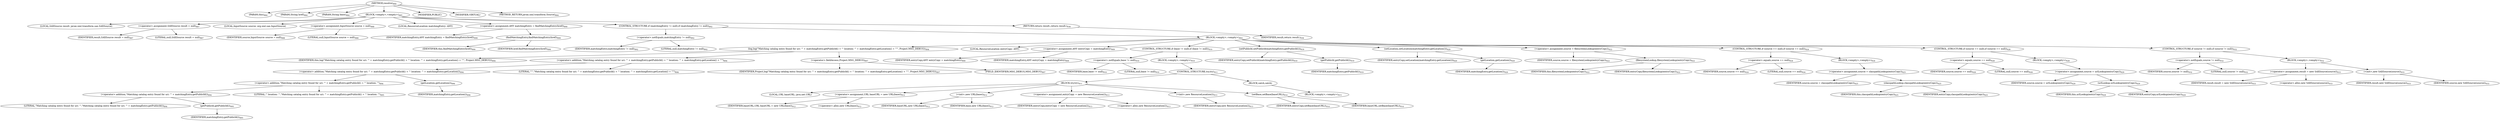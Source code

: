 digraph "resolve" {  
"1508" [label = <(METHOD,resolve)<SUB>884</SUB>> ]
"147" [label = <(PARAM,this)<SUB>884</SUB>> ]
"1509" [label = <(PARAM,String href)<SUB>884</SUB>> ]
"1510" [label = <(PARAM,String base)<SUB>884</SUB>> ]
"1511" [label = <(BLOCK,&lt;empty&gt;,&lt;empty&gt;)<SUB>885</SUB>> ]
"157" [label = <(LOCAL,SAXSource result: javax.xml.transform.sax.SAXSource)> ]
"1512" [label = <(&lt;operator&gt;.assignment,SAXSource result = null)<SUB>887</SUB>> ]
"1513" [label = <(IDENTIFIER,result,SAXSource result = null)<SUB>887</SUB>> ]
"1514" [label = <(LITERAL,null,SAXSource result = null)<SUB>887</SUB>> ]
"1515" [label = <(LOCAL,InputSource source: org.xml.sax.InputSource)> ]
"1516" [label = <(&lt;operator&gt;.assignment,InputSource source = null)<SUB>888</SUB>> ]
"1517" [label = <(IDENTIFIER,source,InputSource source = null)<SUB>888</SUB>> ]
"1518" [label = <(LITERAL,null,InputSource source = null)<SUB>888</SUB>> ]
"1519" [label = <(LOCAL,ResourceLocation matchingEntry: ANY)> ]
"1520" [label = <(&lt;operator&gt;.assignment,ANY matchingEntry = findMatchingEntry(href))<SUB>890</SUB>> ]
"1521" [label = <(IDENTIFIER,matchingEntry,ANY matchingEntry = findMatchingEntry(href))<SUB>890</SUB>> ]
"1522" [label = <(findMatchingEntry,findMatchingEntry(href))<SUB>890</SUB>> ]
"146" [label = <(IDENTIFIER,this,findMatchingEntry(href))<SUB>890</SUB>> ]
"1523" [label = <(IDENTIFIER,href,findMatchingEntry(href))<SUB>890</SUB>> ]
"1524" [label = <(CONTROL_STRUCTURE,if (matchingEntry != null),if (matchingEntry != null))<SUB>892</SUB>> ]
"1525" [label = <(&lt;operator&gt;.notEquals,matchingEntry != null)<SUB>892</SUB>> ]
"1526" [label = <(IDENTIFIER,matchingEntry,matchingEntry != null)<SUB>892</SUB>> ]
"1527" [label = <(LITERAL,null,matchingEntry != null)<SUB>892</SUB>> ]
"1528" [label = <(BLOCK,&lt;empty&gt;,&lt;empty&gt;)<SUB>892</SUB>> ]
"1529" [label = <(log,log(&quot;Matching catalog entry found for uri: '&quot; + matchingEntry.getPublicId() + &quot;' location: '&quot; + matchingEntry.getLocation() + &quot;'&quot;, Project.MSG_DEBUG))<SUB>894</SUB>> ]
"148" [label = <(IDENTIFIER,this,log(&quot;Matching catalog entry found for uri: '&quot; + matchingEntry.getPublicId() + &quot;' location: '&quot; + matchingEntry.getLocation() + &quot;'&quot;, Project.MSG_DEBUG))<SUB>894</SUB>> ]
"1530" [label = <(&lt;operator&gt;.addition,&quot;Matching catalog entry found for uri: '&quot; + matchingEntry.getPublicId() + &quot;' location: '&quot; + matchingEntry.getLocation() + &quot;'&quot;)<SUB>894</SUB>> ]
"1531" [label = <(&lt;operator&gt;.addition,&quot;Matching catalog entry found for uri: '&quot; + matchingEntry.getPublicId() + &quot;' location: '&quot; + matchingEntry.getLocation())<SUB>894</SUB>> ]
"1532" [label = <(&lt;operator&gt;.addition,&quot;Matching catalog entry found for uri: '&quot; + matchingEntry.getPublicId() + &quot;' location: '&quot;)<SUB>894</SUB>> ]
"1533" [label = <(&lt;operator&gt;.addition,&quot;Matching catalog entry found for uri: '&quot; + matchingEntry.getPublicId())<SUB>894</SUB>> ]
"1534" [label = <(LITERAL,&quot;Matching catalog entry found for uri: '&quot;,&quot;Matching catalog entry found for uri: '&quot; + matchingEntry.getPublicId())<SUB>894</SUB>> ]
"1535" [label = <(getPublicId,getPublicId())<SUB>895</SUB>> ]
"1536" [label = <(IDENTIFIER,matchingEntry,getPublicId())<SUB>895</SUB>> ]
"1537" [label = <(LITERAL,&quot;' location: '&quot;,&quot;Matching catalog entry found for uri: '&quot; + matchingEntry.getPublicId() + &quot;' location: '&quot;)<SUB>895</SUB>> ]
"1538" [label = <(getLocation,getLocation())<SUB>896</SUB>> ]
"1539" [label = <(IDENTIFIER,matchingEntry,getLocation())<SUB>896</SUB>> ]
"1540" [label = <(LITERAL,&quot;'&quot;,&quot;Matching catalog entry found for uri: '&quot; + matchingEntry.getPublicId() + &quot;' location: '&quot; + matchingEntry.getLocation() + &quot;'&quot;)<SUB>896</SUB>> ]
"1541" [label = <(&lt;operator&gt;.fieldAccess,Project.MSG_DEBUG)<SUB>897</SUB>> ]
"1542" [label = <(IDENTIFIER,Project,log(&quot;Matching catalog entry found for uri: '&quot; + matchingEntry.getPublicId() + &quot;' location: '&quot; + matchingEntry.getLocation() + &quot;'&quot;, Project.MSG_DEBUG))<SUB>897</SUB>> ]
"1543" [label = <(FIELD_IDENTIFIER,MSG_DEBUG,MSG_DEBUG)<SUB>897</SUB>> ]
"152" [label = <(LOCAL,ResourceLocation entryCopy: ANY)> ]
"1544" [label = <(&lt;operator&gt;.assignment,ANY entryCopy = matchingEntry)<SUB>909</SUB>> ]
"1545" [label = <(IDENTIFIER,entryCopy,ANY entryCopy = matchingEntry)<SUB>909</SUB>> ]
"1546" [label = <(IDENTIFIER,matchingEntry,ANY entryCopy = matchingEntry)<SUB>909</SUB>> ]
"1547" [label = <(CONTROL_STRUCTURE,if (base != null),if (base != null))<SUB>910</SUB>> ]
"1548" [label = <(&lt;operator&gt;.notEquals,base != null)<SUB>910</SUB>> ]
"1549" [label = <(IDENTIFIER,base,base != null)<SUB>910</SUB>> ]
"1550" [label = <(LITERAL,null,base != null)<SUB>910</SUB>> ]
"1551" [label = <(BLOCK,&lt;empty&gt;,&lt;empty&gt;)<SUB>910</SUB>> ]
"1552" [label = <(CONTROL_STRUCTURE,try,try)<SUB>911</SUB>> ]
"1553" [label = <(BLOCK,try,try)<SUB>911</SUB>> ]
"150" [label = <(LOCAL,URL baseURL: java.net.URL)> ]
"1554" [label = <(&lt;operator&gt;.assignment,URL baseURL = new URL(base))<SUB>912</SUB>> ]
"1555" [label = <(IDENTIFIER,baseURL,URL baseURL = new URL(base))<SUB>912</SUB>> ]
"1556" [label = <(&lt;operator&gt;.alloc,new URL(base))<SUB>912</SUB>> ]
"1557" [label = <(&lt;init&gt;,new URL(base))<SUB>912</SUB>> ]
"149" [label = <(IDENTIFIER,baseURL,new URL(base))<SUB>912</SUB>> ]
"1558" [label = <(IDENTIFIER,base,new URL(base))<SUB>912</SUB>> ]
"1559" [label = <(&lt;operator&gt;.assignment,entryCopy = new ResourceLocation())<SUB>913</SUB>> ]
"1560" [label = <(IDENTIFIER,entryCopy,entryCopy = new ResourceLocation())<SUB>913</SUB>> ]
"1561" [label = <(&lt;operator&gt;.alloc,new ResourceLocation())<SUB>913</SUB>> ]
"1562" [label = <(&lt;init&gt;,new ResourceLocation())<SUB>913</SUB>> ]
"151" [label = <(IDENTIFIER,entryCopy,new ResourceLocation())<SUB>913</SUB>> ]
"1563" [label = <(setBase,setBase(baseURL))<SUB>914</SUB>> ]
"1564" [label = <(IDENTIFIER,entryCopy,setBase(baseURL))<SUB>914</SUB>> ]
"1565" [label = <(IDENTIFIER,baseURL,setBase(baseURL))<SUB>914</SUB>> ]
"1566" [label = <(BLOCK,catch,catch)> ]
"1567" [label = <(BLOCK,&lt;empty&gt;,&lt;empty&gt;)<SUB>915</SUB>> ]
"1568" [label = <(setPublicId,setPublicId(matchingEntry.getPublicId()))<SUB>919</SUB>> ]
"1569" [label = <(IDENTIFIER,entryCopy,setPublicId(matchingEntry.getPublicId()))<SUB>919</SUB>> ]
"1570" [label = <(getPublicId,getPublicId())<SUB>919</SUB>> ]
"1571" [label = <(IDENTIFIER,matchingEntry,getPublicId())<SUB>919</SUB>> ]
"1572" [label = <(setLocation,setLocation(matchingEntry.getLocation()))<SUB>920</SUB>> ]
"1573" [label = <(IDENTIFIER,entryCopy,setLocation(matchingEntry.getLocation()))<SUB>920</SUB>> ]
"1574" [label = <(getLocation,getLocation())<SUB>920</SUB>> ]
"1575" [label = <(IDENTIFIER,matchingEntry,getLocation())<SUB>920</SUB>> ]
"1576" [label = <(&lt;operator&gt;.assignment,source = filesystemLookup(entryCopy))<SUB>922</SUB>> ]
"1577" [label = <(IDENTIFIER,source,source = filesystemLookup(entryCopy))<SUB>922</SUB>> ]
"1578" [label = <(filesystemLookup,filesystemLookup(entryCopy))<SUB>922</SUB>> ]
"153" [label = <(IDENTIFIER,this,filesystemLookup(entryCopy))<SUB>922</SUB>> ]
"1579" [label = <(IDENTIFIER,entryCopy,filesystemLookup(entryCopy))<SUB>922</SUB>> ]
"1580" [label = <(CONTROL_STRUCTURE,if (source == null),if (source == null))<SUB>924</SUB>> ]
"1581" [label = <(&lt;operator&gt;.equals,source == null)<SUB>924</SUB>> ]
"1582" [label = <(IDENTIFIER,source,source == null)<SUB>924</SUB>> ]
"1583" [label = <(LITERAL,null,source == null)<SUB>924</SUB>> ]
"1584" [label = <(BLOCK,&lt;empty&gt;,&lt;empty&gt;)<SUB>924</SUB>> ]
"1585" [label = <(&lt;operator&gt;.assignment,source = classpathLookup(entryCopy))<SUB>925</SUB>> ]
"1586" [label = <(IDENTIFIER,source,source = classpathLookup(entryCopy))<SUB>925</SUB>> ]
"1587" [label = <(classpathLookup,classpathLookup(entryCopy))<SUB>925</SUB>> ]
"154" [label = <(IDENTIFIER,this,classpathLookup(entryCopy))<SUB>925</SUB>> ]
"1588" [label = <(IDENTIFIER,entryCopy,classpathLookup(entryCopy))<SUB>925</SUB>> ]
"1589" [label = <(CONTROL_STRUCTURE,if (source == null),if (source == null))<SUB>928</SUB>> ]
"1590" [label = <(&lt;operator&gt;.equals,source == null)<SUB>928</SUB>> ]
"1591" [label = <(IDENTIFIER,source,source == null)<SUB>928</SUB>> ]
"1592" [label = <(LITERAL,null,source == null)<SUB>928</SUB>> ]
"1593" [label = <(BLOCK,&lt;empty&gt;,&lt;empty&gt;)<SUB>928</SUB>> ]
"1594" [label = <(&lt;operator&gt;.assignment,source = urlLookup(entryCopy))<SUB>929</SUB>> ]
"1595" [label = <(IDENTIFIER,source,source = urlLookup(entryCopy))<SUB>929</SUB>> ]
"1596" [label = <(urlLookup,urlLookup(entryCopy))<SUB>929</SUB>> ]
"155" [label = <(IDENTIFIER,this,urlLookup(entryCopy))<SUB>929</SUB>> ]
"1597" [label = <(IDENTIFIER,entryCopy,urlLookup(entryCopy))<SUB>929</SUB>> ]
"1598" [label = <(CONTROL_STRUCTURE,if (source != null),if (source != null))<SUB>932</SUB>> ]
"1599" [label = <(&lt;operator&gt;.notEquals,source != null)<SUB>932</SUB>> ]
"1600" [label = <(IDENTIFIER,source,source != null)<SUB>932</SUB>> ]
"1601" [label = <(LITERAL,null,source != null)<SUB>932</SUB>> ]
"1602" [label = <(BLOCK,&lt;empty&gt;,&lt;empty&gt;)<SUB>932</SUB>> ]
"1603" [label = <(&lt;operator&gt;.assignment,result = new SAXSource(source))<SUB>933</SUB>> ]
"1604" [label = <(IDENTIFIER,result,result = new SAXSource(source))<SUB>933</SUB>> ]
"1605" [label = <(&lt;operator&gt;.alloc,new SAXSource(source))<SUB>933</SUB>> ]
"1606" [label = <(&lt;init&gt;,new SAXSource(source))<SUB>933</SUB>> ]
"156" [label = <(IDENTIFIER,result,new SAXSource(source))<SUB>933</SUB>> ]
"1607" [label = <(IDENTIFIER,source,new SAXSource(source))<SUB>933</SUB>> ]
"1608" [label = <(RETURN,return result;,return result;)<SUB>936</SUB>> ]
"1609" [label = <(IDENTIFIER,result,return result;)<SUB>936</SUB>> ]
"1610" [label = <(MODIFIER,PUBLIC)> ]
"1611" [label = <(MODIFIER,VIRTUAL)> ]
"1612" [label = <(METHOD_RETURN,javax.xml.transform.Source)<SUB>884</SUB>> ]
  "1508" -> "147" 
  "1508" -> "1509" 
  "1508" -> "1510" 
  "1508" -> "1511" 
  "1508" -> "1610" 
  "1508" -> "1611" 
  "1508" -> "1612" 
  "1511" -> "157" 
  "1511" -> "1512" 
  "1511" -> "1515" 
  "1511" -> "1516" 
  "1511" -> "1519" 
  "1511" -> "1520" 
  "1511" -> "1524" 
  "1511" -> "1608" 
  "1512" -> "1513" 
  "1512" -> "1514" 
  "1516" -> "1517" 
  "1516" -> "1518" 
  "1520" -> "1521" 
  "1520" -> "1522" 
  "1522" -> "146" 
  "1522" -> "1523" 
  "1524" -> "1525" 
  "1524" -> "1528" 
  "1525" -> "1526" 
  "1525" -> "1527" 
  "1528" -> "1529" 
  "1528" -> "152" 
  "1528" -> "1544" 
  "1528" -> "1547" 
  "1528" -> "1568" 
  "1528" -> "1572" 
  "1528" -> "1576" 
  "1528" -> "1580" 
  "1528" -> "1589" 
  "1528" -> "1598" 
  "1529" -> "148" 
  "1529" -> "1530" 
  "1529" -> "1541" 
  "1530" -> "1531" 
  "1530" -> "1540" 
  "1531" -> "1532" 
  "1531" -> "1538" 
  "1532" -> "1533" 
  "1532" -> "1537" 
  "1533" -> "1534" 
  "1533" -> "1535" 
  "1535" -> "1536" 
  "1538" -> "1539" 
  "1541" -> "1542" 
  "1541" -> "1543" 
  "1544" -> "1545" 
  "1544" -> "1546" 
  "1547" -> "1548" 
  "1547" -> "1551" 
  "1548" -> "1549" 
  "1548" -> "1550" 
  "1551" -> "1552" 
  "1552" -> "1553" 
  "1552" -> "1566" 
  "1553" -> "150" 
  "1553" -> "1554" 
  "1553" -> "1557" 
  "1553" -> "1559" 
  "1553" -> "1562" 
  "1553" -> "1563" 
  "1554" -> "1555" 
  "1554" -> "1556" 
  "1557" -> "149" 
  "1557" -> "1558" 
  "1559" -> "1560" 
  "1559" -> "1561" 
  "1562" -> "151" 
  "1563" -> "1564" 
  "1563" -> "1565" 
  "1566" -> "1567" 
  "1568" -> "1569" 
  "1568" -> "1570" 
  "1570" -> "1571" 
  "1572" -> "1573" 
  "1572" -> "1574" 
  "1574" -> "1575" 
  "1576" -> "1577" 
  "1576" -> "1578" 
  "1578" -> "153" 
  "1578" -> "1579" 
  "1580" -> "1581" 
  "1580" -> "1584" 
  "1581" -> "1582" 
  "1581" -> "1583" 
  "1584" -> "1585" 
  "1585" -> "1586" 
  "1585" -> "1587" 
  "1587" -> "154" 
  "1587" -> "1588" 
  "1589" -> "1590" 
  "1589" -> "1593" 
  "1590" -> "1591" 
  "1590" -> "1592" 
  "1593" -> "1594" 
  "1594" -> "1595" 
  "1594" -> "1596" 
  "1596" -> "155" 
  "1596" -> "1597" 
  "1598" -> "1599" 
  "1598" -> "1602" 
  "1599" -> "1600" 
  "1599" -> "1601" 
  "1602" -> "1603" 
  "1602" -> "1606" 
  "1603" -> "1604" 
  "1603" -> "1605" 
  "1606" -> "156" 
  "1606" -> "1607" 
  "1608" -> "1609" 
}
